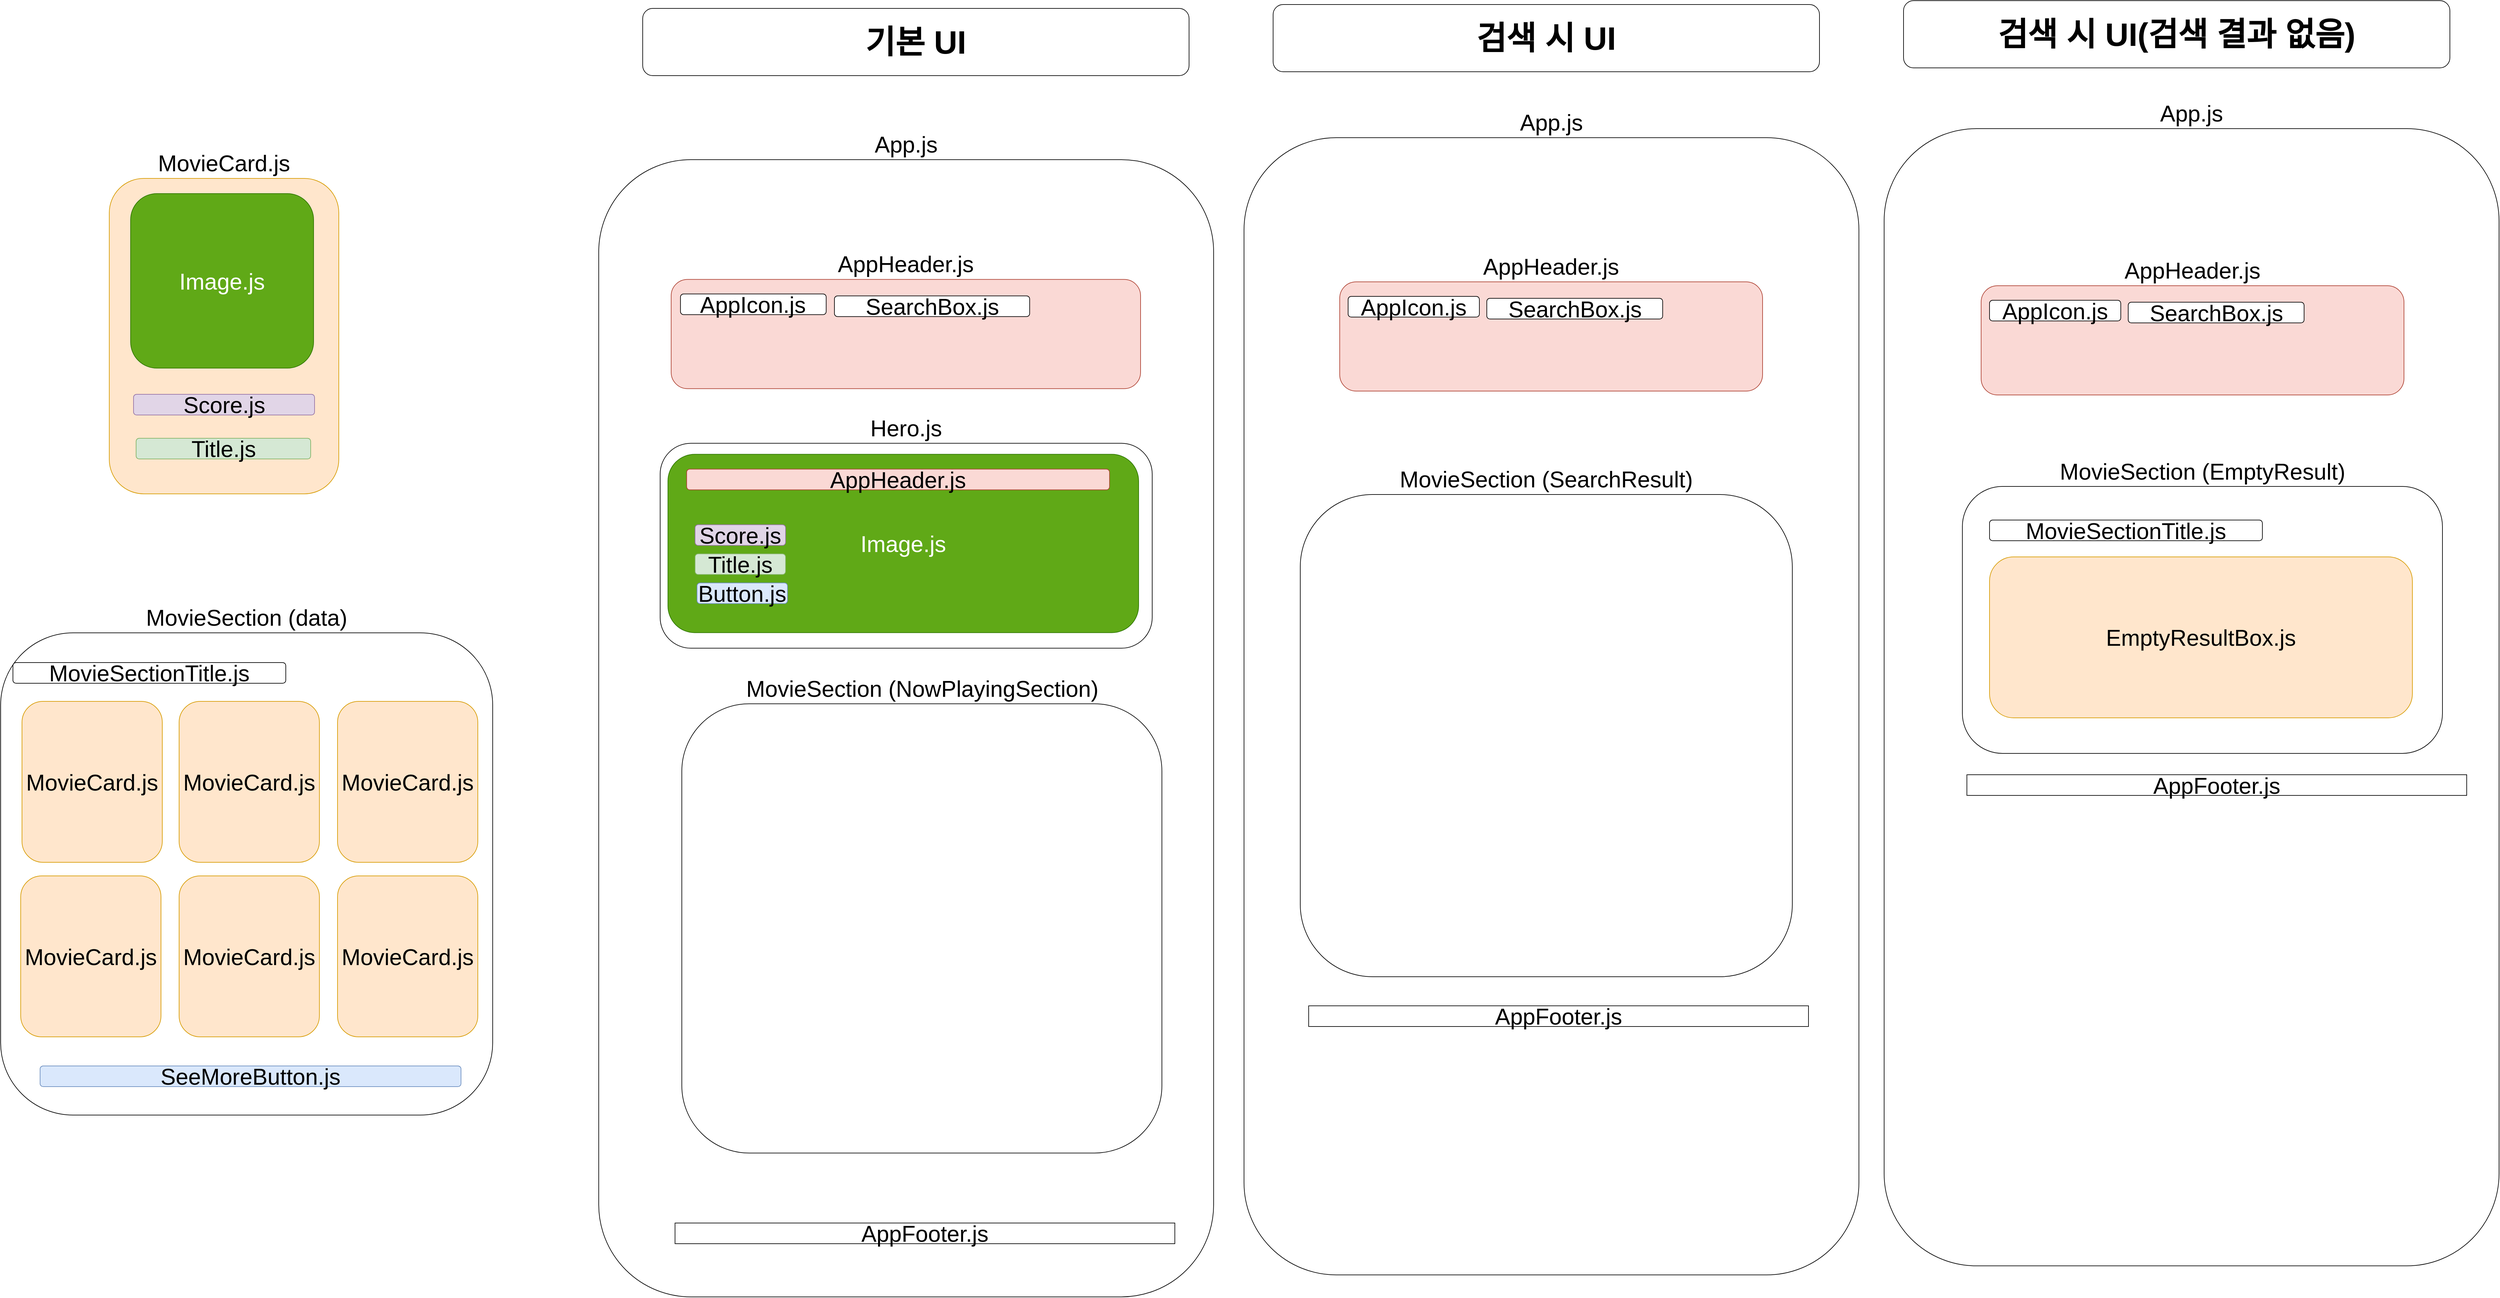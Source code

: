 <mxfile version="26.0.16">
  <diagram name="페이지-1" id="krHICqRukP-YN06mhhNI">
    <mxGraphModel dx="4904" dy="3060" grid="0" gridSize="10" guides="1" tooltips="1" connect="1" arrows="1" fold="1" page="0" pageScale="1" pageWidth="827" pageHeight="1169" math="0" shadow="0">
      <root>
        <mxCell id="0" />
        <mxCell id="1" parent="0" />
        <mxCell id="RcPpFXFLFac400avcxC4-119" value="App.js" style="rounded=1;whiteSpace=wrap;html=1;fontSize=35;labelPosition=center;verticalLabelPosition=top;align=center;verticalAlign=bottom;" vertex="1" parent="1">
          <mxGeometry x="2431" y="-589" width="951" height="1759.25" as="geometry" />
        </mxCell>
        <mxCell id="RcPpFXFLFac400avcxC4-118" value="App.js" style="rounded=1;whiteSpace=wrap;html=1;fontSize=35;labelPosition=center;verticalLabelPosition=top;align=center;verticalAlign=bottom;" vertex="1" parent="1">
          <mxGeometry x="1441" y="-575" width="951" height="1759.25" as="geometry" />
        </mxCell>
        <mxCell id="RcPpFXFLFac400avcxC4-86" value="App.js" style="rounded=1;whiteSpace=wrap;html=1;fontSize=35;labelPosition=center;verticalLabelPosition=top;align=center;verticalAlign=bottom;" vertex="1" parent="1">
          <mxGeometry x="443" y="-541" width="951" height="1759.25" as="geometry" />
        </mxCell>
        <mxCell id="RcPpFXFLFac400avcxC4-47" value="AppFooter.js" style="rounded=1;whiteSpace=wrap;html=1;fontSize=35;arcSize=0;" vertex="1" parent="1">
          <mxGeometry x="1541" y="768" width="773" height="32" as="geometry" />
        </mxCell>
        <mxCell id="RcPpFXFLFac400avcxC4-50" value="MovieSection (SearchResult)" style="rounded=1;whiteSpace=wrap;html=1;fontSize=35;labelPosition=center;verticalLabelPosition=top;align=center;verticalAlign=bottom;" vertex="1" parent="1">
          <mxGeometry x="1528" y="-23" width="761" height="746" as="geometry" />
        </mxCell>
        <mxCell id="RcPpFXFLFac400avcxC4-61" value="MovieSection (EmptyResult)" style="rounded=1;whiteSpace=wrap;html=1;fontSize=35;labelPosition=center;verticalLabelPosition=top;align=center;verticalAlign=bottom;" vertex="1" parent="1">
          <mxGeometry x="2552" y="-35.5" width="742.5" height="413" as="geometry" />
        </mxCell>
        <mxCell id="RcPpFXFLFac400avcxC4-60" value="MovieSection (NowPlayingSection)" style="rounded=1;whiteSpace=wrap;html=1;fontSize=35;labelPosition=center;verticalLabelPosition=top;align=center;verticalAlign=bottom;" vertex="1" parent="1">
          <mxGeometry x="571.5" y="300.75" width="742.5" height="695" as="geometry" />
        </mxCell>
        <mxCell id="RcPpFXFLFac400avcxC4-77" value="MovieSectionTitle.js" style="rounded=1;whiteSpace=wrap;html=1;fontSize=35;" vertex="1" parent="1">
          <mxGeometry x="2594" y="16.5" width="422" height="32" as="geometry" />
        </mxCell>
        <mxCell id="RcPpFXFLFac400avcxC4-78" value="EmptyResultBox.js" style="rounded=1;whiteSpace=wrap;html=1;fontSize=35;fillColor=#ffe6cc;strokeColor=#d79b00;" vertex="1" parent="1">
          <mxGeometry x="2594" y="73.5" width="654" height="249" as="geometry" />
        </mxCell>
        <mxCell id="RcPpFXFLFac400avcxC4-80" value="" style="group" vertex="1" connectable="0" parent="1">
          <mxGeometry x="2581" y="-346" width="654" height="169" as="geometry" />
        </mxCell>
        <mxCell id="RcPpFXFLFac400avcxC4-72" value="AppHeader.js" style="rounded=1;whiteSpace=wrap;html=1;fontSize=35;labelPosition=center;verticalLabelPosition=top;align=center;verticalAlign=bottom;fillColor=#fad9d5;strokeColor=#ae4132;" vertex="1" parent="RcPpFXFLFac400avcxC4-80">
          <mxGeometry width="654" height="169" as="geometry" />
        </mxCell>
        <mxCell id="RcPpFXFLFac400avcxC4-73" value="AppIcon.js" style="rounded=1;whiteSpace=wrap;html=1;fontSize=35;" vertex="1" parent="RcPpFXFLFac400avcxC4-80">
          <mxGeometry x="13" y="22.5" width="203" height="32" as="geometry" />
        </mxCell>
        <mxCell id="RcPpFXFLFac400avcxC4-74" value="SearchBox.js" style="rounded=1;whiteSpace=wrap;html=1;fontSize=35;" vertex="1" parent="RcPpFXFLFac400avcxC4-80">
          <mxGeometry x="227.5" y="25.5" width="272" height="32" as="geometry" />
        </mxCell>
        <mxCell id="RcPpFXFLFac400avcxC4-81" value="" style="group" vertex="1" connectable="0" parent="1">
          <mxGeometry x="1589" y="-352" width="654" height="169" as="geometry" />
        </mxCell>
        <mxCell id="RcPpFXFLFac400avcxC4-69" value="AppHeader.js" style="rounded=1;whiteSpace=wrap;html=1;fontSize=35;labelPosition=center;verticalLabelPosition=top;align=center;verticalAlign=bottom;fillColor=#fad9d5;strokeColor=#ae4132;" vertex="1" parent="RcPpFXFLFac400avcxC4-81">
          <mxGeometry width="654" height="169" as="geometry" />
        </mxCell>
        <mxCell id="RcPpFXFLFac400avcxC4-70" value="AppIcon.js" style="rounded=1;whiteSpace=wrap;html=1;fontSize=35;" vertex="1" parent="RcPpFXFLFac400avcxC4-81">
          <mxGeometry x="13" y="22.5" width="203" height="32" as="geometry" />
        </mxCell>
        <mxCell id="RcPpFXFLFac400avcxC4-71" value="SearchBox.js" style="rounded=1;whiteSpace=wrap;html=1;fontSize=35;" vertex="1" parent="RcPpFXFLFac400avcxC4-81">
          <mxGeometry x="227.5" y="25.5" width="272" height="32" as="geometry" />
        </mxCell>
        <mxCell id="RcPpFXFLFac400avcxC4-82" value="" style="group" vertex="1" connectable="0" parent="1">
          <mxGeometry x="555" y="-355.75" width="870" height="1542" as="geometry" />
        </mxCell>
        <mxCell id="RcPpFXFLFac400avcxC4-49" value="AppHeader.js" style="rounded=1;whiteSpace=wrap;html=1;fontSize=35;labelPosition=center;verticalLabelPosition=top;align=center;verticalAlign=bottom;fillColor=#fad9d5;strokeColor=#ae4132;" vertex="1" parent="RcPpFXFLFac400avcxC4-82">
          <mxGeometry width="726" height="169" as="geometry" />
        </mxCell>
        <mxCell id="RcPpFXFLFac400avcxC4-5" value="AppIcon.js" style="rounded=1;whiteSpace=wrap;html=1;fontSize=35;" vertex="1" parent="RcPpFXFLFac400avcxC4-82">
          <mxGeometry x="14.431" y="22.5" width="225.349" height="32" as="geometry" />
        </mxCell>
        <mxCell id="RcPpFXFLFac400avcxC4-6" value="SearchBox.js" style="rounded=1;whiteSpace=wrap;html=1;fontSize=35;" vertex="1" parent="RcPpFXFLFac400avcxC4-82">
          <mxGeometry x="252.546" y="25.5" width="301.945" height="32" as="geometry" />
        </mxCell>
        <mxCell id="RcPpFXFLFac400avcxC4-83" value="" style="group" vertex="1" connectable="0" parent="1">
          <mxGeometry x="538" y="-102.25" width="761" height="317" as="geometry" />
        </mxCell>
        <mxCell id="RcPpFXFLFac400avcxC4-1" value="Hero.js" style="rounded=1;whiteSpace=wrap;html=1;fontSize=35;labelPosition=center;verticalLabelPosition=top;align=center;verticalAlign=bottom;" vertex="1" parent="RcPpFXFLFac400avcxC4-83">
          <mxGeometry width="761" height="317" as="geometry" />
        </mxCell>
        <mxCell id="RcPpFXFLFac400avcxC4-44" value="Image.js" style="rounded=1;whiteSpace=wrap;html=1;fontSize=35;fillColor=#60a917;fontColor=#ffffff;strokeColor=#2D7600;" vertex="1" parent="RcPpFXFLFac400avcxC4-83">
          <mxGeometry x="12" y="17" width="728" height="276" as="geometry" />
        </mxCell>
        <mxCell id="RcPpFXFLFac400avcxC4-2" value="Button.js" style="rounded=1;whiteSpace=wrap;html=1;fontSize=35;fillColor=#dae8fc;strokeColor=#6c8ebf;" vertex="1" parent="RcPpFXFLFac400avcxC4-83">
          <mxGeometry x="57" y="216" width="140" height="32" as="geometry" />
        </mxCell>
        <mxCell id="RcPpFXFLFac400avcxC4-3" value="Title.js" style="rounded=1;whiteSpace=wrap;html=1;fontSize=35;fillColor=#d5e8d4;strokeColor=#82b366;" vertex="1" parent="RcPpFXFLFac400avcxC4-83">
          <mxGeometry x="54" y="171" width="140" height="32" as="geometry" />
        </mxCell>
        <mxCell id="RcPpFXFLFac400avcxC4-4" value="Score.js" style="rounded=1;whiteSpace=wrap;html=1;fontSize=35;fillColor=#e1d5e7;strokeColor=#9673a6;" vertex="1" parent="RcPpFXFLFac400avcxC4-83">
          <mxGeometry x="54" y="126" width="140" height="32" as="geometry" />
        </mxCell>
        <mxCell id="RcPpFXFLFac400avcxC4-48" value="AppHeader.js" style="rounded=1;whiteSpace=wrap;html=1;fontSize=35;fillColor=#fad9d5;strokeColor=#ae4132;" vertex="1" parent="RcPpFXFLFac400avcxC4-83">
          <mxGeometry x="41" y="40" width="654" height="32" as="geometry" />
        </mxCell>
        <mxCell id="RcPpFXFLFac400avcxC4-84" value="AppFooter.js" style="rounded=1;whiteSpace=wrap;html=1;fontSize=35;arcSize=0;" vertex="1" parent="1">
          <mxGeometry x="2559" y="410.5" width="773" height="32" as="geometry" />
        </mxCell>
        <mxCell id="RcPpFXFLFac400avcxC4-85" value="AppFooter.js" style="rounded=1;whiteSpace=wrap;html=1;fontSize=35;arcSize=0;" vertex="1" parent="1">
          <mxGeometry x="561" y="1104" width="773" height="32" as="geometry" />
        </mxCell>
        <mxCell id="RcPpFXFLFac400avcxC4-116" value="" style="group" vertex="1" connectable="0" parent="1">
          <mxGeometry x="-482" y="191" width="761" height="746" as="geometry" />
        </mxCell>
        <mxCell id="RcPpFXFLFac400avcxC4-107" value="MovieSection (data)" style="rounded=1;whiteSpace=wrap;html=1;fontSize=35;labelPosition=center;verticalLabelPosition=top;align=center;verticalAlign=bottom;" vertex="1" parent="RcPpFXFLFac400avcxC4-116">
          <mxGeometry width="761" height="746" as="geometry" />
        </mxCell>
        <mxCell id="RcPpFXFLFac400avcxC4-108" value="MovieSectionTitle.js" style="rounded=1;whiteSpace=wrap;html=1;fontSize=35;" vertex="1" parent="RcPpFXFLFac400avcxC4-116">
          <mxGeometry x="19" y="46" width="422" height="32" as="geometry" />
        </mxCell>
        <mxCell id="RcPpFXFLFac400avcxC4-109" value="MovieCard.js" style="rounded=1;whiteSpace=wrap;html=1;fontSize=35;fillColor=#ffe6cc;strokeColor=#d79b00;" vertex="1" parent="RcPpFXFLFac400avcxC4-116">
          <mxGeometry x="33" y="106" width="217" height="249" as="geometry" />
        </mxCell>
        <mxCell id="RcPpFXFLFac400avcxC4-110" value="MovieCard.js" style="rounded=1;whiteSpace=wrap;html=1;fontSize=35;fillColor=#ffe6cc;strokeColor=#d79b00;" vertex="1" parent="RcPpFXFLFac400avcxC4-116">
          <mxGeometry x="276" y="106" width="217" height="249" as="geometry" />
        </mxCell>
        <mxCell id="RcPpFXFLFac400avcxC4-111" value="MovieCard.js" style="rounded=1;whiteSpace=wrap;html=1;fontSize=35;fillColor=#ffe6cc;strokeColor=#d79b00;" vertex="1" parent="RcPpFXFLFac400avcxC4-116">
          <mxGeometry x="521" y="106" width="217" height="249" as="geometry" />
        </mxCell>
        <mxCell id="RcPpFXFLFac400avcxC4-112" value="MovieCard.js" style="rounded=1;whiteSpace=wrap;html=1;fontSize=35;fillColor=#ffe6cc;strokeColor=#d79b00;" vertex="1" parent="RcPpFXFLFac400avcxC4-116">
          <mxGeometry x="31" y="376" width="217" height="249" as="geometry" />
        </mxCell>
        <mxCell id="RcPpFXFLFac400avcxC4-113" value="MovieCard.js" style="rounded=1;whiteSpace=wrap;html=1;fontSize=35;fillColor=#ffe6cc;strokeColor=#d79b00;" vertex="1" parent="RcPpFXFLFac400avcxC4-116">
          <mxGeometry x="276" y="376" width="217" height="249" as="geometry" />
        </mxCell>
        <mxCell id="RcPpFXFLFac400avcxC4-114" value="MovieCard.js" style="rounded=1;whiteSpace=wrap;html=1;fontSize=35;fillColor=#ffe6cc;strokeColor=#d79b00;" vertex="1" parent="RcPpFXFLFac400avcxC4-116">
          <mxGeometry x="521" y="376" width="217" height="249" as="geometry" />
        </mxCell>
        <mxCell id="RcPpFXFLFac400avcxC4-115" value="SeeMoreButton.js" style="rounded=1;whiteSpace=wrap;html=1;fontSize=35;fillColor=#dae8fc;strokeColor=#6c8ebf;" vertex="1" parent="RcPpFXFLFac400avcxC4-116">
          <mxGeometry x="61" y="670" width="651" height="32" as="geometry" />
        </mxCell>
        <mxCell id="RcPpFXFLFac400avcxC4-117" value="" style="group" vertex="1" connectable="0" parent="1">
          <mxGeometry x="-314" y="-512" width="355" height="488" as="geometry" />
        </mxCell>
        <mxCell id="RcPpFXFLFac400avcxC4-39" value="MovieCard.js" style="rounded=1;whiteSpace=wrap;html=1;fontSize=35;labelPosition=center;verticalLabelPosition=top;align=center;verticalAlign=bottom;fillColor=#ffe6cc;strokeColor=#d79b00;container=0;" vertex="1" parent="RcPpFXFLFac400avcxC4-117">
          <mxGeometry width="355" height="488" as="geometry" />
        </mxCell>
        <mxCell id="RcPpFXFLFac400avcxC4-40" value="Image.js" style="rounded=1;whiteSpace=wrap;html=1;fontSize=35;fillColor=#60a917;fontColor=#ffffff;strokeColor=#2D7600;container=0;" vertex="1" parent="RcPpFXFLFac400avcxC4-117">
          <mxGeometry x="33" y="23.5" width="283" height="270" as="geometry" />
        </mxCell>
        <mxCell id="RcPpFXFLFac400avcxC4-42" value="Score.js" style="rounded=1;whiteSpace=wrap;html=1;fontSize=35;fillColor=#e1d5e7;strokeColor=#9673a6;container=0;" vertex="1" parent="RcPpFXFLFac400avcxC4-117">
          <mxGeometry x="37.5" y="334" width="280" height="32" as="geometry" />
        </mxCell>
        <mxCell id="RcPpFXFLFac400avcxC4-43" value="Title.js" style="rounded=1;whiteSpace=wrap;html=1;fontSize=35;fillColor=#d5e8d4;strokeColor=#82b366;container=0;" vertex="1" parent="RcPpFXFLFac400avcxC4-117">
          <mxGeometry x="41.5" y="402" width="270" height="32" as="geometry" />
        </mxCell>
        <mxCell id="RcPpFXFLFac400avcxC4-120" value="&lt;b&gt;&lt;font style=&quot;font-size: 50px;&quot;&gt;기본 UI&lt;/font&gt;&lt;/b&gt;" style="rounded=1;whiteSpace=wrap;html=1;fontSize=35;" vertex="1" parent="1">
          <mxGeometry x="511" y="-775" width="845" height="104" as="geometry" />
        </mxCell>
        <mxCell id="RcPpFXFLFac400avcxC4-121" value="&lt;span style=&quot;font-size: 50px;&quot;&gt;&lt;b&gt;검색 시 UI&lt;/b&gt;&lt;/span&gt;" style="rounded=1;whiteSpace=wrap;html=1;fontSize=35;" vertex="1" parent="1">
          <mxGeometry x="1486" y="-781" width="845" height="104" as="geometry" />
        </mxCell>
        <mxCell id="RcPpFXFLFac400avcxC4-122" value="&lt;span style=&quot;font-size: 50px;&quot;&gt;&lt;b&gt;검색 시 UI(검색 결과 없음)&lt;/b&gt;&lt;/span&gt;" style="rounded=1;whiteSpace=wrap;html=1;fontSize=35;" vertex="1" parent="1">
          <mxGeometry x="2461" y="-787" width="845" height="104" as="geometry" />
        </mxCell>
      </root>
    </mxGraphModel>
  </diagram>
</mxfile>
